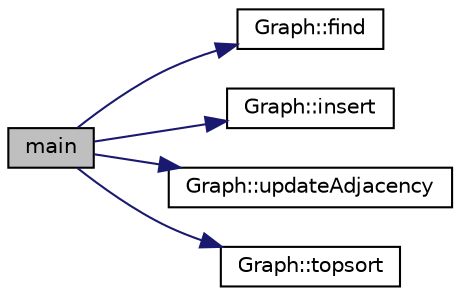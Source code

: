 digraph "main"
{
  edge [fontname="Helvetica",fontsize="10",labelfontname="Helvetica",labelfontsize="10"];
  node [fontname="Helvetica",fontsize="10",shape=record];
  rankdir="LR";
  Node0 [label="main",height=0.2,width=0.4,color="black", fillcolor="grey75", style="filled", fontcolor="black"];
  Node0 -> Node1 [color="midnightblue",fontsize="10",style="solid",fontname="Helvetica"];
  Node1 [label="Graph::find",height=0.2,width=0.4,color="black", fillcolor="white", style="filled",URL="$class_graph.html#a8466fe60ca222af16d1ff60b77537e6b",tooltip="find whether a vertex is in the graph "];
  Node0 -> Node2 [color="midnightblue",fontsize="10",style="solid",fontname="Helvetica"];
  Node2 [label="Graph::insert",height=0.2,width=0.4,color="black", fillcolor="white", style="filled",URL="$class_graph.html#a6bae90eb4759b87ad200b0d4f9dd360a",tooltip="insert a new vertex into the graph "];
  Node0 -> Node3 [color="midnightblue",fontsize="10",style="solid",fontname="Helvetica"];
  Node3 [label="Graph::updateAdjacency",height=0.2,width=0.4,color="black", fillcolor="white", style="filled",URL="$class_graph.html#a525b7ea00463e609cc578f2186f073b1",tooltip="updates the graph&#39;s adjacency table "];
  Node0 -> Node4 [color="midnightblue",fontsize="10",style="solid",fontname="Helvetica"];
  Node4 [label="Graph::topsort",height=0.2,width=0.4,color="black", fillcolor="white", style="filled",URL="$class_graph.html#a1093029f32eaf3f1be66576dd73b7cc0",tooltip="perform topological sort on the graph and compute the sorted vector "];
}
